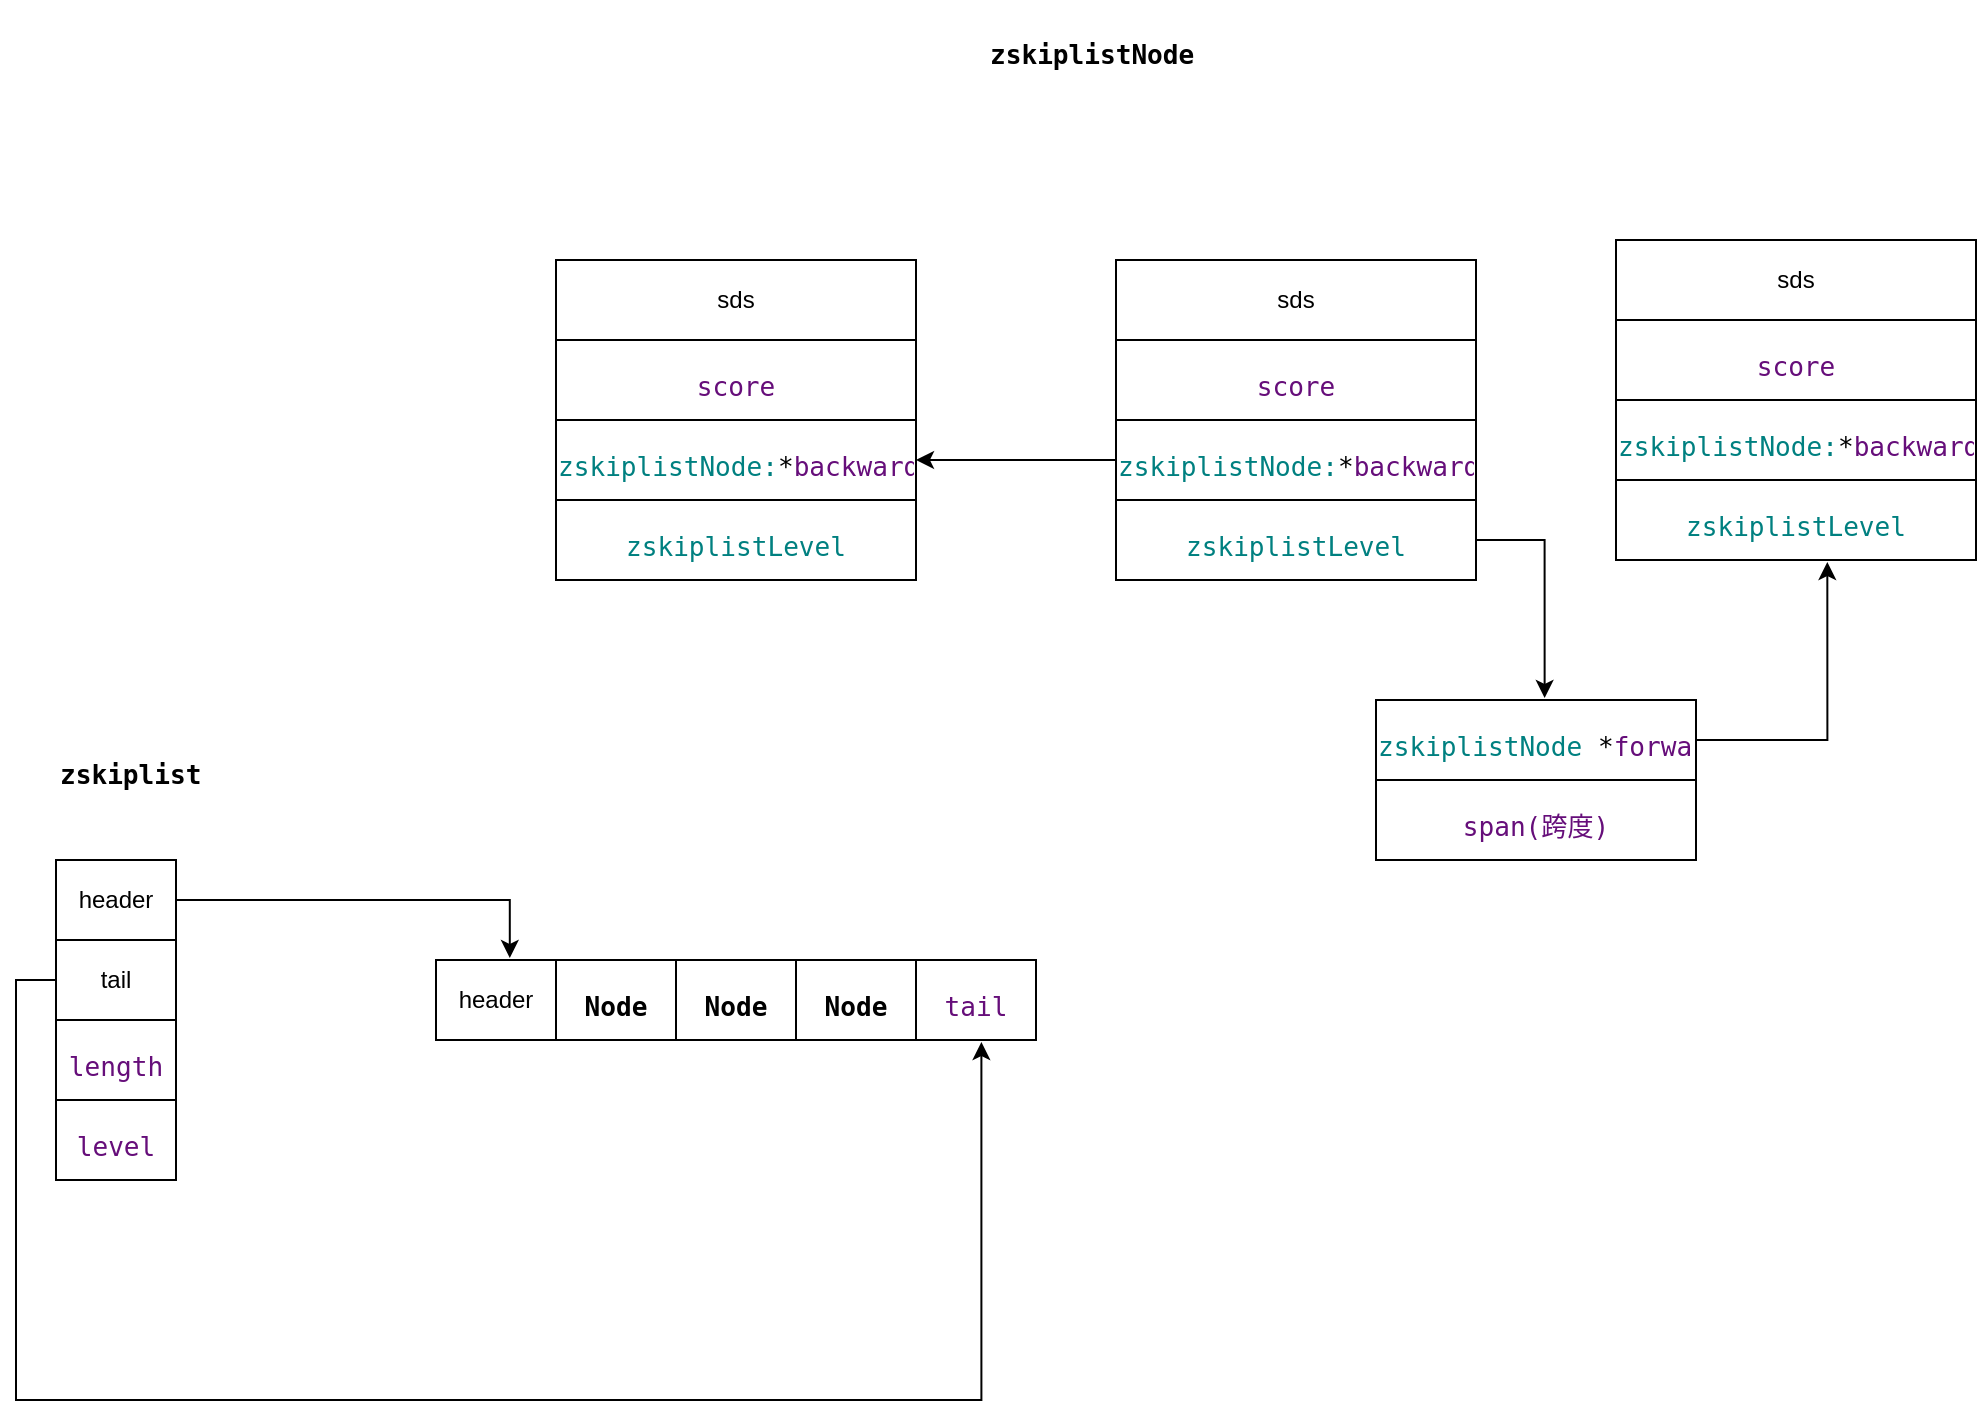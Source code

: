 <mxfile version="19.0.1" type="github">
  <diagram id="4bk-3TSJw1YxWKOTM-wk" name="第 1 页">
    <mxGraphModel dx="1038" dy="579" grid="1" gridSize="10" guides="1" tooltips="1" connect="1" arrows="1" fold="1" page="1" pageScale="1" pageWidth="20000" pageHeight="20000" math="0" shadow="0">
      <root>
        <mxCell id="0" />
        <mxCell id="1" parent="0" />
        <mxCell id="xa0LcUNzNGY0evP8suMF-8" value="" style="shape=table;startSize=0;container=1;collapsible=0;childLayout=tableLayout;" vertex="1" parent="1">
          <mxGeometry x="290" y="150" width="180" height="160" as="geometry" />
        </mxCell>
        <mxCell id="xa0LcUNzNGY0evP8suMF-9" value="" style="shape=tableRow;horizontal=0;startSize=0;swimlaneHead=0;swimlaneBody=0;top=0;left=0;bottom=0;right=0;collapsible=0;dropTarget=0;fillColor=none;points=[[0,0.5],[1,0.5]];portConstraint=eastwest;" vertex="1" parent="xa0LcUNzNGY0evP8suMF-8">
          <mxGeometry width="180" height="40" as="geometry" />
        </mxCell>
        <mxCell id="xa0LcUNzNGY0evP8suMF-10" value="sds" style="shape=partialRectangle;html=1;whiteSpace=wrap;connectable=0;overflow=hidden;fillColor=none;top=0;left=0;bottom=0;right=0;pointerEvents=1;" vertex="1" parent="xa0LcUNzNGY0evP8suMF-9">
          <mxGeometry width="180" height="40" as="geometry">
            <mxRectangle width="180" height="40" as="alternateBounds" />
          </mxGeometry>
        </mxCell>
        <mxCell id="xa0LcUNzNGY0evP8suMF-11" value="" style="shape=tableRow;horizontal=0;startSize=0;swimlaneHead=0;swimlaneBody=0;top=0;left=0;bottom=0;right=0;collapsible=0;dropTarget=0;fillColor=none;points=[[0,0.5],[1,0.5]];portConstraint=eastwest;" vertex="1" parent="xa0LcUNzNGY0evP8suMF-8">
          <mxGeometry y="40" width="180" height="40" as="geometry" />
        </mxCell>
        <mxCell id="xa0LcUNzNGY0evP8suMF-12" value="&lt;pre style=&quot;background-color: rgb(255, 255, 255); font-family: &amp;quot;JetBrains Mono&amp;quot;, monospace; font-size: 9.8pt;&quot;&gt;&lt;span style=&quot;color:#660e7a;&quot;&gt;score&lt;/span&gt;&lt;/pre&gt;" style="shape=partialRectangle;html=1;whiteSpace=wrap;connectable=0;overflow=hidden;fillColor=none;top=0;left=0;bottom=0;right=0;pointerEvents=1;" vertex="1" parent="xa0LcUNzNGY0evP8suMF-11">
          <mxGeometry width="180" height="40" as="geometry">
            <mxRectangle width="180" height="40" as="alternateBounds" />
          </mxGeometry>
        </mxCell>
        <mxCell id="xa0LcUNzNGY0evP8suMF-13" value="" style="shape=tableRow;horizontal=0;startSize=0;swimlaneHead=0;swimlaneBody=0;top=0;left=0;bottom=0;right=0;collapsible=0;dropTarget=0;fillColor=none;points=[[0,0.5],[1,0.5]];portConstraint=eastwest;" vertex="1" parent="xa0LcUNzNGY0evP8suMF-8">
          <mxGeometry y="80" width="180" height="40" as="geometry" />
        </mxCell>
        <mxCell id="xa0LcUNzNGY0evP8suMF-14" value="&lt;pre style=&quot;background-color: rgb(255, 255, 255); font-family: &amp;quot;JetBrains Mono&amp;quot;, monospace; font-size: 9.8pt;&quot;&gt;&lt;span style=&quot;color:#008080;&quot;&gt;zskiplistNode:&lt;/span&gt;*&lt;span style=&quot;font-size: 9.8pt; color: rgb(102, 14, 122);&quot;&gt;backward&lt;/span&gt;&lt;/pre&gt;" style="shape=partialRectangle;html=1;whiteSpace=wrap;connectable=0;overflow=hidden;fillColor=none;top=0;left=0;bottom=0;right=0;pointerEvents=1;" vertex="1" parent="xa0LcUNzNGY0evP8suMF-13">
          <mxGeometry width="180" height="40" as="geometry">
            <mxRectangle width="180" height="40" as="alternateBounds" />
          </mxGeometry>
        </mxCell>
        <mxCell id="xa0LcUNzNGY0evP8suMF-15" value="" style="shape=tableRow;horizontal=0;startSize=0;swimlaneHead=0;swimlaneBody=0;top=0;left=0;bottom=0;right=0;collapsible=0;dropTarget=0;fillColor=none;points=[[0,0.5],[1,0.5]];portConstraint=eastwest;" vertex="1" parent="xa0LcUNzNGY0evP8suMF-8">
          <mxGeometry y="120" width="180" height="40" as="geometry" />
        </mxCell>
        <mxCell id="xa0LcUNzNGY0evP8suMF-16" value="&lt;pre style=&quot;background-color: rgb(255, 255, 255); font-family: &amp;quot;JetBrains Mono&amp;quot;, monospace; font-size: 9.8pt;&quot;&gt;&lt;span style=&quot;color:#008080;&quot;&gt;zskiplistLevel&lt;/span&gt;&lt;/pre&gt;" style="shape=partialRectangle;html=1;whiteSpace=wrap;connectable=0;overflow=hidden;fillColor=none;top=0;left=0;bottom=0;right=0;pointerEvents=1;" vertex="1" parent="xa0LcUNzNGY0evP8suMF-15">
          <mxGeometry width="180" height="40" as="geometry">
            <mxRectangle width="180" height="40" as="alternateBounds" />
          </mxGeometry>
        </mxCell>
        <mxCell id="xa0LcUNzNGY0evP8suMF-22" value="&lt;pre style=&quot;background-color: rgb(255, 255, 255); font-family: &amp;quot;JetBrains Mono&amp;quot;, monospace; font-size: 9.8pt;&quot;&gt;&lt;b style=&quot;&quot;&gt;zskiplistNode&lt;/b&gt;&lt;/pre&gt;" style="text;whiteSpace=wrap;html=1;" vertex="1" parent="1">
          <mxGeometry x="505" y="20" width="110" height="60" as="geometry" />
        </mxCell>
        <mxCell id="xa0LcUNzNGY0evP8suMF-24" value="" style="shape=table;startSize=0;container=1;collapsible=0;childLayout=tableLayout;" vertex="1" parent="1">
          <mxGeometry x="570" y="150" width="180" height="160" as="geometry" />
        </mxCell>
        <mxCell id="xa0LcUNzNGY0evP8suMF-25" value="" style="shape=tableRow;horizontal=0;startSize=0;swimlaneHead=0;swimlaneBody=0;top=0;left=0;bottom=0;right=0;collapsible=0;dropTarget=0;fillColor=none;points=[[0,0.5],[1,0.5]];portConstraint=eastwest;" vertex="1" parent="xa0LcUNzNGY0evP8suMF-24">
          <mxGeometry width="180" height="40" as="geometry" />
        </mxCell>
        <mxCell id="xa0LcUNzNGY0evP8suMF-26" value="sds" style="shape=partialRectangle;html=1;whiteSpace=wrap;connectable=0;overflow=hidden;fillColor=none;top=0;left=0;bottom=0;right=0;pointerEvents=1;" vertex="1" parent="xa0LcUNzNGY0evP8suMF-25">
          <mxGeometry width="180" height="40" as="geometry">
            <mxRectangle width="180" height="40" as="alternateBounds" />
          </mxGeometry>
        </mxCell>
        <mxCell id="xa0LcUNzNGY0evP8suMF-27" value="" style="shape=tableRow;horizontal=0;startSize=0;swimlaneHead=0;swimlaneBody=0;top=0;left=0;bottom=0;right=0;collapsible=0;dropTarget=0;fillColor=none;points=[[0,0.5],[1,0.5]];portConstraint=eastwest;" vertex="1" parent="xa0LcUNzNGY0evP8suMF-24">
          <mxGeometry y="40" width="180" height="40" as="geometry" />
        </mxCell>
        <mxCell id="xa0LcUNzNGY0evP8suMF-28" value="&lt;pre style=&quot;background-color: rgb(255, 255, 255); font-family: &amp;quot;JetBrains Mono&amp;quot;, monospace; font-size: 9.8pt;&quot;&gt;&lt;span style=&quot;color:#660e7a;&quot;&gt;score&lt;/span&gt;&lt;/pre&gt;" style="shape=partialRectangle;html=1;whiteSpace=wrap;connectable=0;overflow=hidden;fillColor=none;top=0;left=0;bottom=0;right=0;pointerEvents=1;" vertex="1" parent="xa0LcUNzNGY0evP8suMF-27">
          <mxGeometry width="180" height="40" as="geometry">
            <mxRectangle width="180" height="40" as="alternateBounds" />
          </mxGeometry>
        </mxCell>
        <mxCell id="xa0LcUNzNGY0evP8suMF-29" value="" style="shape=tableRow;horizontal=0;startSize=0;swimlaneHead=0;swimlaneBody=0;top=0;left=0;bottom=0;right=0;collapsible=0;dropTarget=0;fillColor=none;points=[[0,0.5],[1,0.5]];portConstraint=eastwest;" vertex="1" parent="xa0LcUNzNGY0evP8suMF-24">
          <mxGeometry y="80" width="180" height="40" as="geometry" />
        </mxCell>
        <mxCell id="xa0LcUNzNGY0evP8suMF-30" value="&lt;pre style=&quot;background-color: rgb(255, 255, 255); font-family: &amp;quot;JetBrains Mono&amp;quot;, monospace; font-size: 9.8pt;&quot;&gt;&lt;pre style=&quot;font-family: &amp;quot;JetBrains Mono&amp;quot;, monospace; font-size: 9.8pt;&quot;&gt;&lt;span style=&quot;color: rgb(0, 128, 128);&quot;&gt;zskiplistNode:&lt;/span&gt;*&lt;span style=&quot;font-size: 9.8pt; color: rgb(102, 14, 122);&quot;&gt;backward&lt;/span&gt;&lt;/pre&gt;&lt;/pre&gt;" style="shape=partialRectangle;html=1;whiteSpace=wrap;connectable=0;overflow=hidden;fillColor=none;top=0;left=0;bottom=0;right=0;pointerEvents=1;" vertex="1" parent="xa0LcUNzNGY0evP8suMF-29">
          <mxGeometry width="180" height="40" as="geometry">
            <mxRectangle width="180" height="40" as="alternateBounds" />
          </mxGeometry>
        </mxCell>
        <mxCell id="xa0LcUNzNGY0evP8suMF-31" value="" style="shape=tableRow;horizontal=0;startSize=0;swimlaneHead=0;swimlaneBody=0;top=0;left=0;bottom=0;right=0;collapsible=0;dropTarget=0;fillColor=none;points=[[0,0.5],[1,0.5]];portConstraint=eastwest;" vertex="1" parent="xa0LcUNzNGY0evP8suMF-24">
          <mxGeometry y="120" width="180" height="40" as="geometry" />
        </mxCell>
        <mxCell id="xa0LcUNzNGY0evP8suMF-32" value="&lt;pre style=&quot;background-color: rgb(255, 255, 255); font-family: &amp;quot;JetBrains Mono&amp;quot;, monospace; font-size: 9.8pt;&quot;&gt;&lt;span style=&quot;color:#008080;&quot;&gt;zskiplistLevel&lt;/span&gt;&lt;/pre&gt;" style="shape=partialRectangle;html=1;whiteSpace=wrap;connectable=0;overflow=hidden;fillColor=none;top=0;left=0;bottom=0;right=0;pointerEvents=1;" vertex="1" parent="xa0LcUNzNGY0evP8suMF-31">
          <mxGeometry width="180" height="40" as="geometry">
            <mxRectangle width="180" height="40" as="alternateBounds" />
          </mxGeometry>
        </mxCell>
        <mxCell id="xa0LcUNzNGY0evP8suMF-34" style="edgeStyle=orthogonalEdgeStyle;rounded=0;orthogonalLoop=1;jettySize=auto;html=1;fontColor=#000000;" edge="1" parent="1" source="xa0LcUNzNGY0evP8suMF-29" target="xa0LcUNzNGY0evP8suMF-13">
          <mxGeometry relative="1" as="geometry" />
        </mxCell>
        <mxCell id="xa0LcUNzNGY0evP8suMF-35" style="edgeStyle=orthogonalEdgeStyle;rounded=0;orthogonalLoop=1;jettySize=auto;html=1;fontColor=#000000;entryX=0.527;entryY=-0.025;entryDx=0;entryDy=0;entryPerimeter=0;" edge="1" parent="1" source="xa0LcUNzNGY0evP8suMF-31" target="xa0LcUNzNGY0evP8suMF-37">
          <mxGeometry relative="1" as="geometry">
            <mxPoint x="210" y="290" as="targetPoint" />
          </mxGeometry>
        </mxCell>
        <mxCell id="xa0LcUNzNGY0evP8suMF-36" value="" style="shape=table;startSize=0;container=1;collapsible=0;childLayout=tableLayout;fontColor=#000000;" vertex="1" parent="1">
          <mxGeometry x="700" y="370" width="160" height="80" as="geometry" />
        </mxCell>
        <mxCell id="xa0LcUNzNGY0evP8suMF-37" value="" style="shape=tableRow;horizontal=0;startSize=0;swimlaneHead=0;swimlaneBody=0;top=0;left=0;bottom=0;right=0;collapsible=0;dropTarget=0;fillColor=none;points=[[0,0.5],[1,0.5]];portConstraint=eastwest;fontColor=#000000;" vertex="1" parent="xa0LcUNzNGY0evP8suMF-36">
          <mxGeometry width="160" height="40" as="geometry" />
        </mxCell>
        <mxCell id="xa0LcUNzNGY0evP8suMF-38" value="&lt;pre style=&quot;background-color: rgb(255, 255, 255); font-family: &amp;quot;JetBrains Mono&amp;quot;, monospace; font-size: 9.8pt;&quot;&gt;&lt;pre style=&quot;font-family: &amp;quot;JetBrains Mono&amp;quot;, monospace; font-size: 9.8pt;&quot;&gt;&lt;span style=&quot;color:#008080;&quot;&gt;zskiplistNode &lt;/span&gt;*&lt;span style=&quot;color:#660e7a;&quot;&gt;forward&lt;/span&gt;;&lt;/pre&gt;&lt;/pre&gt;" style="shape=partialRectangle;html=1;whiteSpace=wrap;connectable=0;overflow=hidden;fillColor=none;top=0;left=0;bottom=0;right=0;pointerEvents=1;fontColor=#000000;" vertex="1" parent="xa0LcUNzNGY0evP8suMF-37">
          <mxGeometry width="160" height="40" as="geometry">
            <mxRectangle width="160" height="40" as="alternateBounds" />
          </mxGeometry>
        </mxCell>
        <mxCell id="xa0LcUNzNGY0evP8suMF-39" value="" style="shape=tableRow;horizontal=0;startSize=0;swimlaneHead=0;swimlaneBody=0;top=0;left=0;bottom=0;right=0;collapsible=0;dropTarget=0;fillColor=none;points=[[0,0.5],[1,0.5]];portConstraint=eastwest;fontColor=#000000;" vertex="1" parent="xa0LcUNzNGY0evP8suMF-36">
          <mxGeometry y="40" width="160" height="40" as="geometry" />
        </mxCell>
        <mxCell id="xa0LcUNzNGY0evP8suMF-40" value="&lt;pre style=&quot;background-color: rgb(255, 255, 255); font-family: &amp;quot;JetBrains Mono&amp;quot;, monospace; font-size: 9.8pt;&quot;&gt;&lt;span style=&quot;color:#660e7a;&quot;&gt;span(跨度)&lt;/span&gt;&lt;/pre&gt;" style="shape=partialRectangle;html=1;whiteSpace=wrap;connectable=0;overflow=hidden;fillColor=none;top=0;left=0;bottom=0;right=0;pointerEvents=1;fontColor=#000000;" vertex="1" parent="xa0LcUNzNGY0evP8suMF-39">
          <mxGeometry width="160" height="40" as="geometry">
            <mxRectangle width="160" height="40" as="alternateBounds" />
          </mxGeometry>
        </mxCell>
        <mxCell id="xa0LcUNzNGY0evP8suMF-41" value="" style="shape=table;startSize=0;container=1;collapsible=0;childLayout=tableLayout;" vertex="1" parent="1">
          <mxGeometry x="820" y="140" width="180" height="160" as="geometry" />
        </mxCell>
        <mxCell id="xa0LcUNzNGY0evP8suMF-42" value="" style="shape=tableRow;horizontal=0;startSize=0;swimlaneHead=0;swimlaneBody=0;top=0;left=0;bottom=0;right=0;collapsible=0;dropTarget=0;fillColor=none;points=[[0,0.5],[1,0.5]];portConstraint=eastwest;" vertex="1" parent="xa0LcUNzNGY0evP8suMF-41">
          <mxGeometry width="180" height="40" as="geometry" />
        </mxCell>
        <mxCell id="xa0LcUNzNGY0evP8suMF-43" value="sds" style="shape=partialRectangle;html=1;whiteSpace=wrap;connectable=0;overflow=hidden;fillColor=none;top=0;left=0;bottom=0;right=0;pointerEvents=1;" vertex="1" parent="xa0LcUNzNGY0evP8suMF-42">
          <mxGeometry width="180" height="40" as="geometry">
            <mxRectangle width="180" height="40" as="alternateBounds" />
          </mxGeometry>
        </mxCell>
        <mxCell id="xa0LcUNzNGY0evP8suMF-44" value="" style="shape=tableRow;horizontal=0;startSize=0;swimlaneHead=0;swimlaneBody=0;top=0;left=0;bottom=0;right=0;collapsible=0;dropTarget=0;fillColor=none;points=[[0,0.5],[1,0.5]];portConstraint=eastwest;" vertex="1" parent="xa0LcUNzNGY0evP8suMF-41">
          <mxGeometry y="40" width="180" height="40" as="geometry" />
        </mxCell>
        <mxCell id="xa0LcUNzNGY0evP8suMF-45" value="&lt;pre style=&quot;background-color: rgb(255, 255, 255); font-family: &amp;quot;JetBrains Mono&amp;quot;, monospace; font-size: 9.8pt;&quot;&gt;&lt;span style=&quot;color:#660e7a;&quot;&gt;score&lt;/span&gt;&lt;/pre&gt;" style="shape=partialRectangle;html=1;whiteSpace=wrap;connectable=0;overflow=hidden;fillColor=none;top=0;left=0;bottom=0;right=0;pointerEvents=1;" vertex="1" parent="xa0LcUNzNGY0evP8suMF-44">
          <mxGeometry width="180" height="40" as="geometry">
            <mxRectangle width="180" height="40" as="alternateBounds" />
          </mxGeometry>
        </mxCell>
        <mxCell id="xa0LcUNzNGY0evP8suMF-46" value="" style="shape=tableRow;horizontal=0;startSize=0;swimlaneHead=0;swimlaneBody=0;top=0;left=0;bottom=0;right=0;collapsible=0;dropTarget=0;fillColor=none;points=[[0,0.5],[1,0.5]];portConstraint=eastwest;" vertex="1" parent="xa0LcUNzNGY0evP8suMF-41">
          <mxGeometry y="80" width="180" height="40" as="geometry" />
        </mxCell>
        <mxCell id="xa0LcUNzNGY0evP8suMF-47" value="&lt;pre style=&quot;background-color: rgb(255, 255, 255); font-family: &amp;quot;JetBrains Mono&amp;quot;, monospace; font-size: 9.8pt;&quot;&gt;&lt;pre style=&quot;font-family: &amp;quot;JetBrains Mono&amp;quot;, monospace; font-size: 9.8pt;&quot;&gt;&lt;span style=&quot;color: rgb(0, 128, 128);&quot;&gt;zskiplistNode:&lt;/span&gt;*&lt;span style=&quot;font-size: 9.8pt; color: rgb(102, 14, 122);&quot;&gt;backward&lt;/span&gt;&lt;/pre&gt;&lt;/pre&gt;" style="shape=partialRectangle;html=1;whiteSpace=wrap;connectable=0;overflow=hidden;fillColor=none;top=0;left=0;bottom=0;right=0;pointerEvents=1;" vertex="1" parent="xa0LcUNzNGY0evP8suMF-46">
          <mxGeometry width="180" height="40" as="geometry">
            <mxRectangle width="180" height="40" as="alternateBounds" />
          </mxGeometry>
        </mxCell>
        <mxCell id="xa0LcUNzNGY0evP8suMF-48" value="" style="shape=tableRow;horizontal=0;startSize=0;swimlaneHead=0;swimlaneBody=0;top=0;left=0;bottom=0;right=0;collapsible=0;dropTarget=0;fillColor=none;points=[[0,0.5],[1,0.5]];portConstraint=eastwest;" vertex="1" parent="xa0LcUNzNGY0evP8suMF-41">
          <mxGeometry y="120" width="180" height="40" as="geometry" />
        </mxCell>
        <mxCell id="xa0LcUNzNGY0evP8suMF-49" value="&lt;pre style=&quot;background-color: rgb(255, 255, 255); font-family: &amp;quot;JetBrains Mono&amp;quot;, monospace; font-size: 9.8pt;&quot;&gt;&lt;span style=&quot;color:#008080;&quot;&gt;zskiplistLevel&lt;/span&gt;&lt;/pre&gt;" style="shape=partialRectangle;html=1;whiteSpace=wrap;connectable=0;overflow=hidden;fillColor=none;top=0;left=0;bottom=0;right=0;pointerEvents=1;" vertex="1" parent="xa0LcUNzNGY0evP8suMF-48">
          <mxGeometry width="180" height="40" as="geometry">
            <mxRectangle width="180" height="40" as="alternateBounds" />
          </mxGeometry>
        </mxCell>
        <mxCell id="xa0LcUNzNGY0evP8suMF-53" style="edgeStyle=orthogonalEdgeStyle;rounded=0;orthogonalLoop=1;jettySize=auto;html=1;entryX=0.587;entryY=1.025;entryDx=0;entryDy=0;entryPerimeter=0;fontColor=#000000;" edge="1" parent="1" source="xa0LcUNzNGY0evP8suMF-37" target="xa0LcUNzNGY0evP8suMF-48">
          <mxGeometry relative="1" as="geometry" />
        </mxCell>
        <mxCell id="xa0LcUNzNGY0evP8suMF-54" value="&lt;pre style=&quot;background-color: rgb(255, 255, 255); font-family: &amp;quot;JetBrains Mono&amp;quot;, monospace; font-size: 9.8pt;&quot;&gt;&lt;b style=&quot;&quot;&gt;zskiplist&lt;/b&gt;&lt;/pre&gt;" style="text;whiteSpace=wrap;html=1;fontColor=#000000;" vertex="1" parent="1">
          <mxGeometry x="40" y="380" width="80" height="60" as="geometry" />
        </mxCell>
        <mxCell id="xa0LcUNzNGY0evP8suMF-55" value="" style="shape=table;startSize=0;container=1;collapsible=0;childLayout=tableLayout;fontColor=#000000;" vertex="1" parent="1">
          <mxGeometry x="230" y="500" width="300" height="40" as="geometry" />
        </mxCell>
        <mxCell id="xa0LcUNzNGY0evP8suMF-56" value="" style="shape=tableRow;horizontal=0;startSize=0;swimlaneHead=0;swimlaneBody=0;top=0;left=0;bottom=0;right=0;collapsible=0;dropTarget=0;fillColor=none;points=[[0,0.5],[1,0.5]];portConstraint=eastwest;fontColor=#000000;" vertex="1" parent="xa0LcUNzNGY0evP8suMF-55">
          <mxGeometry width="300" height="40" as="geometry" />
        </mxCell>
        <mxCell id="xa0LcUNzNGY0evP8suMF-57" value="header" style="shape=partialRectangle;html=1;whiteSpace=wrap;connectable=0;overflow=hidden;fillColor=none;top=0;left=0;bottom=0;right=0;pointerEvents=1;fontColor=#000000;" vertex="1" parent="xa0LcUNzNGY0evP8suMF-56">
          <mxGeometry width="60" height="40" as="geometry">
            <mxRectangle width="60" height="40" as="alternateBounds" />
          </mxGeometry>
        </mxCell>
        <mxCell id="xa0LcUNzNGY0evP8suMF-58" value="&lt;pre style=&quot;text-align: left; background-color: rgb(255, 255, 255); font-family: &amp;quot;JetBrains Mono&amp;quot;, monospace; font-size: 9.8pt;&quot;&gt;&lt;b&gt;Node&lt;/b&gt;&lt;/pre&gt;" style="shape=partialRectangle;html=1;whiteSpace=wrap;connectable=0;overflow=hidden;fillColor=none;top=0;left=0;bottom=0;right=0;pointerEvents=1;fontColor=#000000;strokeColor=none;" vertex="1" parent="xa0LcUNzNGY0evP8suMF-56">
          <mxGeometry x="60" width="60" height="40" as="geometry">
            <mxRectangle width="60" height="40" as="alternateBounds" />
          </mxGeometry>
        </mxCell>
        <mxCell id="xa0LcUNzNGY0evP8suMF-59" value="&lt;pre style=&quot;text-align: left; background-color: rgb(255, 255, 255); font-family: &amp;quot;JetBrains Mono&amp;quot;, monospace; font-size: 9.8pt;&quot;&gt;&lt;b&gt;Node&lt;/b&gt;&lt;/pre&gt;" style="shape=partialRectangle;html=1;whiteSpace=wrap;connectable=0;overflow=hidden;fillColor=none;top=0;left=0;bottom=0;right=0;pointerEvents=1;fontColor=#000000;" vertex="1" parent="xa0LcUNzNGY0evP8suMF-56">
          <mxGeometry x="120" width="60" height="40" as="geometry">
            <mxRectangle width="60" height="40" as="alternateBounds" />
          </mxGeometry>
        </mxCell>
        <mxCell id="xa0LcUNzNGY0evP8suMF-60" value="&lt;pre style=&quot;text-align: left; background-color: rgb(255, 255, 255); font-family: &amp;quot;JetBrains Mono&amp;quot;, monospace; font-size: 9.8pt;&quot;&gt;&lt;b&gt;Node&lt;/b&gt;&lt;/pre&gt;" style="shape=partialRectangle;html=1;whiteSpace=wrap;connectable=0;overflow=hidden;fillColor=none;top=0;left=0;bottom=0;right=0;pointerEvents=1;fontColor=#000000;" vertex="1" parent="xa0LcUNzNGY0evP8suMF-56">
          <mxGeometry x="180" width="60" height="40" as="geometry">
            <mxRectangle width="60" height="40" as="alternateBounds" />
          </mxGeometry>
        </mxCell>
        <mxCell id="xa0LcUNzNGY0evP8suMF-61" value="&lt;pre style=&quot;background-color: rgb(255, 255, 255); font-family: &amp;quot;JetBrains Mono&amp;quot;, monospace; font-size: 9.8pt;&quot;&gt;&lt;span style=&quot;color:#660e7a;&quot;&gt;tail&lt;/span&gt;&lt;/pre&gt;" style="shape=partialRectangle;html=1;whiteSpace=wrap;connectable=0;overflow=hidden;fillColor=none;top=0;left=0;bottom=0;right=0;pointerEvents=1;fontColor=#000000;" vertex="1" parent="xa0LcUNzNGY0evP8suMF-56">
          <mxGeometry x="240" width="60" height="40" as="geometry">
            <mxRectangle width="60" height="40" as="alternateBounds" />
          </mxGeometry>
        </mxCell>
        <mxCell id="xa0LcUNzNGY0evP8suMF-68" value="" style="shape=table;startSize=0;container=1;collapsible=0;childLayout=tableLayout;fontColor=#000000;" vertex="1" parent="1">
          <mxGeometry x="40" y="450" width="60" height="160" as="geometry" />
        </mxCell>
        <mxCell id="xa0LcUNzNGY0evP8suMF-69" value="" style="shape=tableRow;horizontal=0;startSize=0;swimlaneHead=0;swimlaneBody=0;top=0;left=0;bottom=0;right=0;collapsible=0;dropTarget=0;fillColor=none;points=[[0,0.5],[1,0.5]];portConstraint=eastwest;fontColor=#000000;" vertex="1" parent="xa0LcUNzNGY0evP8suMF-68">
          <mxGeometry width="60" height="40" as="geometry" />
        </mxCell>
        <mxCell id="xa0LcUNzNGY0evP8suMF-70" value="header" style="shape=partialRectangle;html=1;whiteSpace=wrap;connectable=0;overflow=hidden;fillColor=none;top=0;left=0;bottom=0;right=0;pointerEvents=1;fontColor=#000000;" vertex="1" parent="xa0LcUNzNGY0evP8suMF-69">
          <mxGeometry width="60" height="40" as="geometry">
            <mxRectangle width="60" height="40" as="alternateBounds" />
          </mxGeometry>
        </mxCell>
        <mxCell id="xa0LcUNzNGY0evP8suMF-75" style="shape=tableRow;horizontal=0;startSize=0;swimlaneHead=0;swimlaneBody=0;top=0;left=0;bottom=0;right=0;collapsible=0;dropTarget=0;fillColor=none;points=[[0,0.5],[1,0.5]];portConstraint=eastwest;fontColor=#000000;" vertex="1" parent="xa0LcUNzNGY0evP8suMF-68">
          <mxGeometry y="40" width="60" height="40" as="geometry" />
        </mxCell>
        <mxCell id="xa0LcUNzNGY0evP8suMF-76" value="&lt;span style=&quot;&quot;&gt;tail&lt;/span&gt;" style="shape=partialRectangle;html=1;whiteSpace=wrap;connectable=0;overflow=hidden;fillColor=none;top=0;left=0;bottom=0;right=0;pointerEvents=1;fontColor=#000000;" vertex="1" parent="xa0LcUNzNGY0evP8suMF-75">
          <mxGeometry width="60" height="40" as="geometry">
            <mxRectangle width="60" height="40" as="alternateBounds" />
          </mxGeometry>
        </mxCell>
        <mxCell id="xa0LcUNzNGY0evP8suMF-71" value="" style="shape=tableRow;horizontal=0;startSize=0;swimlaneHead=0;swimlaneBody=0;top=0;left=0;bottom=0;right=0;collapsible=0;dropTarget=0;fillColor=none;points=[[0,0.5],[1,0.5]];portConstraint=eastwest;fontColor=#000000;" vertex="1" parent="xa0LcUNzNGY0evP8suMF-68">
          <mxGeometry y="80" width="60" height="40" as="geometry" />
        </mxCell>
        <mxCell id="xa0LcUNzNGY0evP8suMF-72" value="&lt;pre style=&quot;background-color: rgb(255, 255, 255); font-family: &amp;quot;JetBrains Mono&amp;quot;, monospace; font-size: 9.8pt;&quot;&gt;&lt;span style=&quot;color: rgb(102, 14, 122);&quot;&gt;length&lt;/span&gt;&lt;/pre&gt;" style="shape=partialRectangle;html=1;whiteSpace=wrap;connectable=0;overflow=hidden;fillColor=none;top=0;left=0;bottom=0;right=0;pointerEvents=1;fontColor=#000000;" vertex="1" parent="xa0LcUNzNGY0evP8suMF-71">
          <mxGeometry width="60" height="40" as="geometry">
            <mxRectangle width="60" height="40" as="alternateBounds" />
          </mxGeometry>
        </mxCell>
        <mxCell id="xa0LcUNzNGY0evP8suMF-73" value="" style="shape=tableRow;horizontal=0;startSize=0;swimlaneHead=0;swimlaneBody=0;top=0;left=0;bottom=0;right=0;collapsible=0;dropTarget=0;fillColor=none;points=[[0,0.5],[1,0.5]];portConstraint=eastwest;fontColor=#000000;" vertex="1" parent="xa0LcUNzNGY0evP8suMF-68">
          <mxGeometry y="120" width="60" height="40" as="geometry" />
        </mxCell>
        <mxCell id="xa0LcUNzNGY0evP8suMF-74" value="&lt;pre style=&quot;background-color: rgb(255, 255, 255); font-family: &amp;quot;JetBrains Mono&amp;quot;, monospace; font-size: 9.8pt;&quot;&gt;&lt;pre style=&quot;font-family: &amp;quot;JetBrains Mono&amp;quot;, monospace; font-size: 9.8pt;&quot;&gt;&lt;span style=&quot;color:#660e7a;&quot;&gt;level&lt;/span&gt;&lt;/pre&gt;&lt;/pre&gt;" style="shape=partialRectangle;html=1;whiteSpace=wrap;connectable=0;overflow=hidden;fillColor=none;top=0;left=0;bottom=0;right=0;pointerEvents=1;fontColor=#000000;" vertex="1" parent="xa0LcUNzNGY0evP8suMF-73">
          <mxGeometry width="60" height="40" as="geometry">
            <mxRectangle width="60" height="40" as="alternateBounds" />
          </mxGeometry>
        </mxCell>
        <mxCell id="xa0LcUNzNGY0evP8suMF-77" style="edgeStyle=orthogonalEdgeStyle;rounded=0;orthogonalLoop=1;jettySize=auto;html=1;entryX=0.123;entryY=-0.025;entryDx=0;entryDy=0;entryPerimeter=0;fontColor=#000000;" edge="1" parent="1" source="xa0LcUNzNGY0evP8suMF-69" target="xa0LcUNzNGY0evP8suMF-56">
          <mxGeometry relative="1" as="geometry" />
        </mxCell>
        <mxCell id="xa0LcUNzNGY0evP8suMF-79" style="edgeStyle=orthogonalEdgeStyle;rounded=0;orthogonalLoop=1;jettySize=auto;html=1;fontColor=#000000;exitX=0;exitY=0.5;exitDx=0;exitDy=0;entryX=0.909;entryY=1.025;entryDx=0;entryDy=0;entryPerimeter=0;" edge="1" parent="1" source="xa0LcUNzNGY0evP8suMF-75" target="xa0LcUNzNGY0evP8suMF-56">
          <mxGeometry relative="1" as="geometry">
            <mxPoint x="510" y="720" as="targetPoint" />
            <Array as="points">
              <mxPoint x="20" y="510" />
              <mxPoint x="20" y="720" />
              <mxPoint x="503" y="720" />
            </Array>
          </mxGeometry>
        </mxCell>
      </root>
    </mxGraphModel>
  </diagram>
</mxfile>
